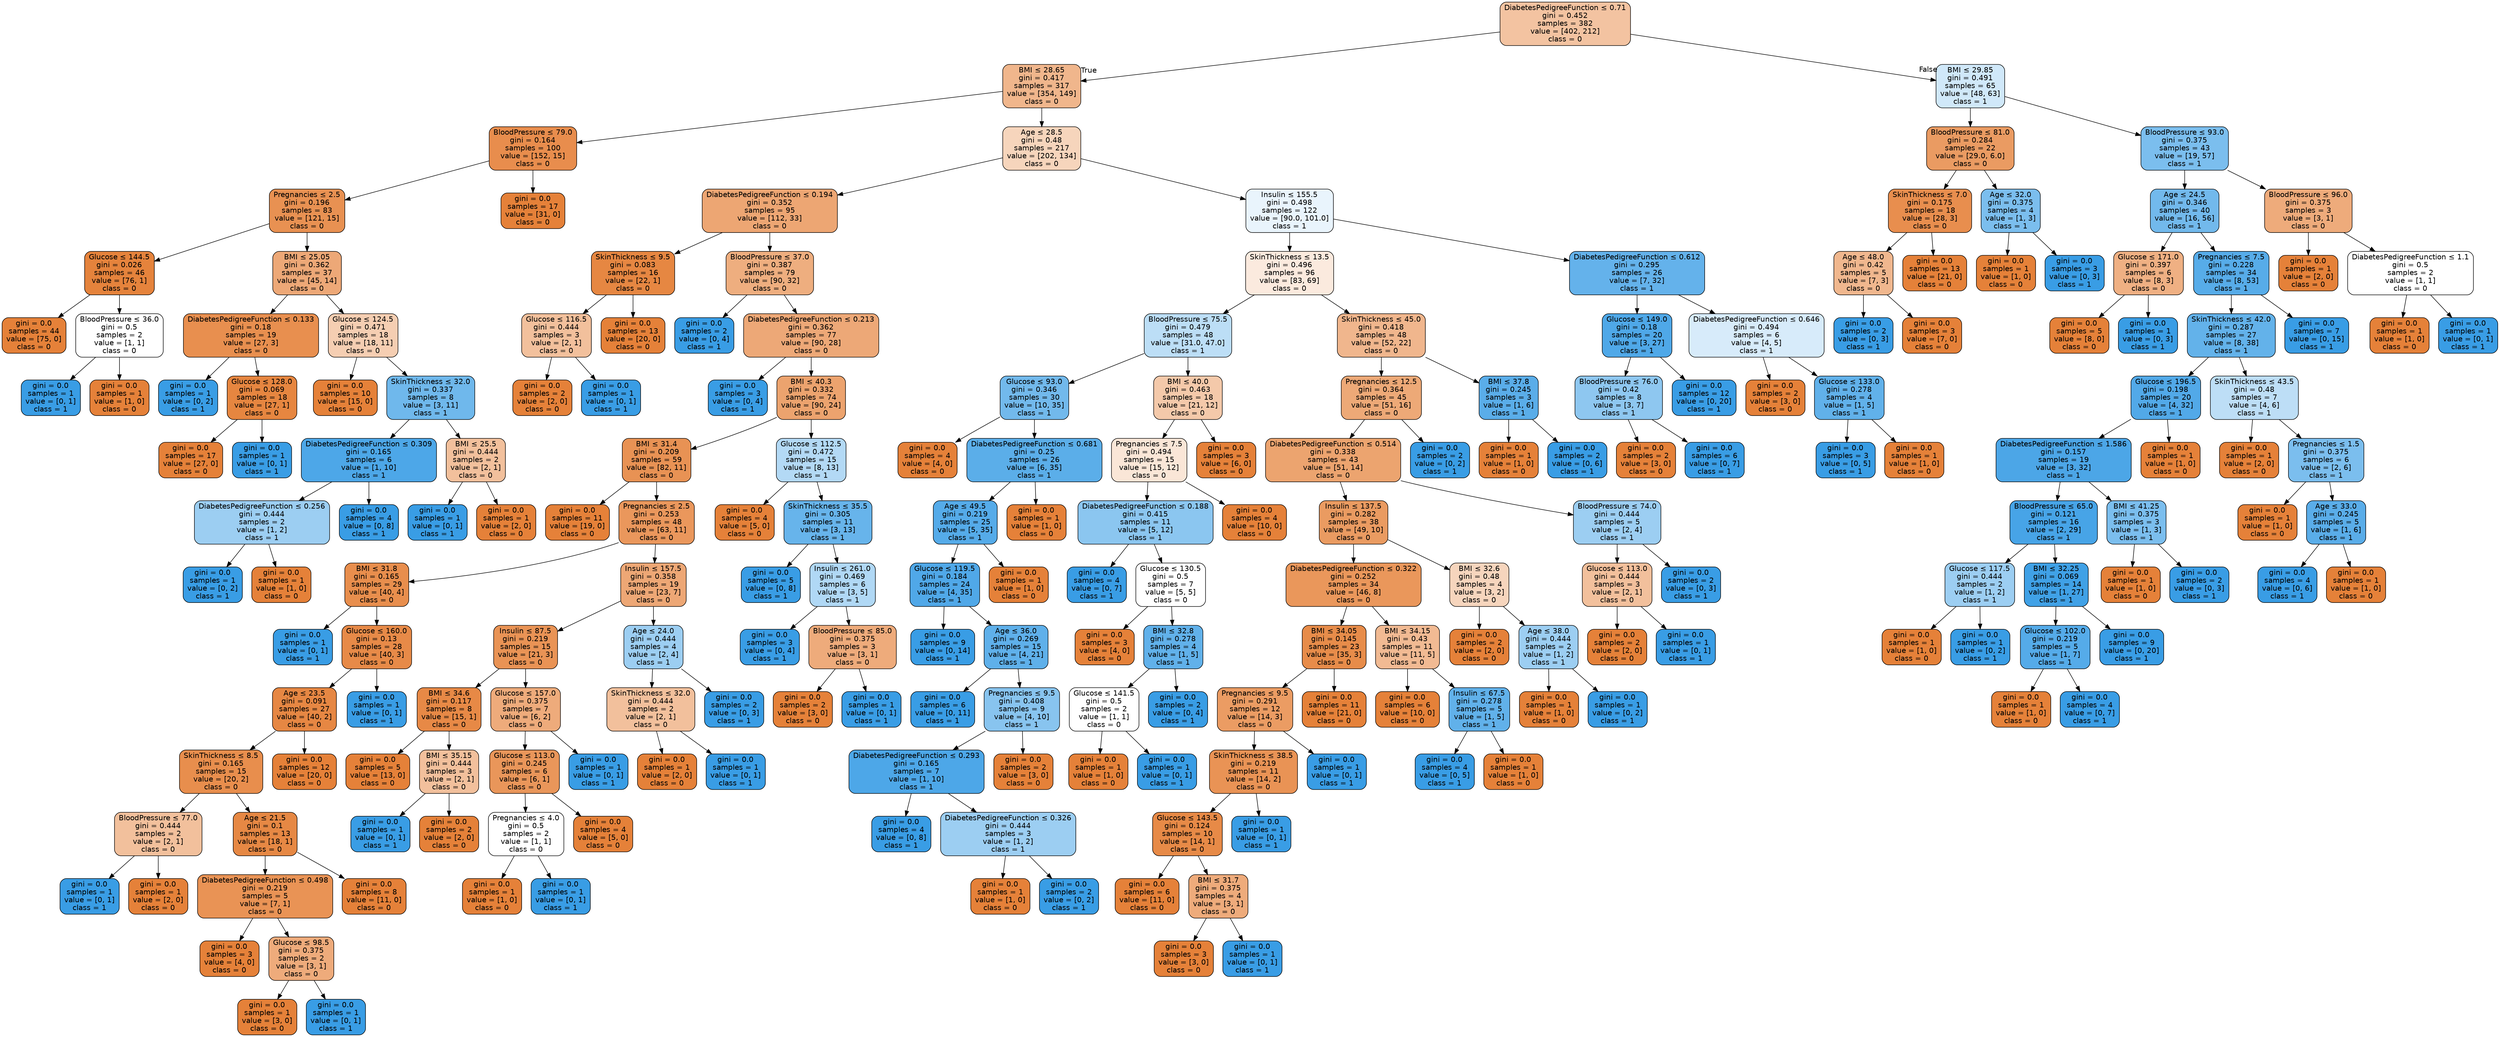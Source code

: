 digraph Tree {
node [shape=box, style="filled, rounded", color="black", fontname="helvetica"] ;
edge [fontname="helvetica"] ;
0 [label=<DiabetesPedigreeFunction &le; 0.71<br/>gini = 0.452<br/>samples = 382<br/>value = [402, 212]<br/>class = 0>, fillcolor="#f3c3a1"] ;
1 [label=<BMI &le; 28.65<br/>gini = 0.417<br/>samples = 317<br/>value = [354, 149]<br/>class = 0>, fillcolor="#f0b68c"] ;
0 -> 1 [labeldistance=2.5, labelangle=45, headlabel="True"] ;
2 [label=<BloodPressure &le; 79.0<br/>gini = 0.164<br/>samples = 100<br/>value = [152, 15]<br/>class = 0>, fillcolor="#e88d4d"] ;
1 -> 2 ;
3 [label=<Pregnancies &le; 2.5<br/>gini = 0.196<br/>samples = 83<br/>value = [121, 15]<br/>class = 0>, fillcolor="#e89152"] ;
2 -> 3 ;
4 [label=<Glucose &le; 144.5<br/>gini = 0.026<br/>samples = 46<br/>value = [76, 1]<br/>class = 0>, fillcolor="#e5833c"] ;
3 -> 4 ;
5 [label=<gini = 0.0<br/>samples = 44<br/>value = [75, 0]<br/>class = 0>, fillcolor="#e58139"] ;
4 -> 5 ;
6 [label=<BloodPressure &le; 36.0<br/>gini = 0.5<br/>samples = 2<br/>value = [1, 1]<br/>class = 0>, fillcolor="#ffffff"] ;
4 -> 6 ;
7 [label=<gini = 0.0<br/>samples = 1<br/>value = [0, 1]<br/>class = 1>, fillcolor="#399de5"] ;
6 -> 7 ;
8 [label=<gini = 0.0<br/>samples = 1<br/>value = [1, 0]<br/>class = 0>, fillcolor="#e58139"] ;
6 -> 8 ;
9 [label=<BMI &le; 25.05<br/>gini = 0.362<br/>samples = 37<br/>value = [45, 14]<br/>class = 0>, fillcolor="#eda877"] ;
3 -> 9 ;
10 [label=<DiabetesPedigreeFunction &le; 0.133<br/>gini = 0.18<br/>samples = 19<br/>value = [27, 3]<br/>class = 0>, fillcolor="#e88f4f"] ;
9 -> 10 ;
11 [label=<gini = 0.0<br/>samples = 1<br/>value = [0, 2]<br/>class = 1>, fillcolor="#399de5"] ;
10 -> 11 ;
12 [label=<Glucose &le; 128.0<br/>gini = 0.069<br/>samples = 18<br/>value = [27, 1]<br/>class = 0>, fillcolor="#e68640"] ;
10 -> 12 ;
13 [label=<gini = 0.0<br/>samples = 17<br/>value = [27, 0]<br/>class = 0>, fillcolor="#e58139"] ;
12 -> 13 ;
14 [label=<gini = 0.0<br/>samples = 1<br/>value = [0, 1]<br/>class = 1>, fillcolor="#399de5"] ;
12 -> 14 ;
15 [label=<Glucose &le; 124.5<br/>gini = 0.471<br/>samples = 18<br/>value = [18, 11]<br/>class = 0>, fillcolor="#f5ceb2"] ;
9 -> 15 ;
16 [label=<gini = 0.0<br/>samples = 10<br/>value = [15, 0]<br/>class = 0>, fillcolor="#e58139"] ;
15 -> 16 ;
17 [label=<SkinThickness &le; 32.0<br/>gini = 0.337<br/>samples = 8<br/>value = [3, 11]<br/>class = 1>, fillcolor="#6fb8ec"] ;
15 -> 17 ;
18 [label=<DiabetesPedigreeFunction &le; 0.309<br/>gini = 0.165<br/>samples = 6<br/>value = [1, 10]<br/>class = 1>, fillcolor="#4da7e8"] ;
17 -> 18 ;
19 [label=<DiabetesPedigreeFunction &le; 0.256<br/>gini = 0.444<br/>samples = 2<br/>value = [1, 2]<br/>class = 1>, fillcolor="#9ccef2"] ;
18 -> 19 ;
20 [label=<gini = 0.0<br/>samples = 1<br/>value = [0, 2]<br/>class = 1>, fillcolor="#399de5"] ;
19 -> 20 ;
21 [label=<gini = 0.0<br/>samples = 1<br/>value = [1, 0]<br/>class = 0>, fillcolor="#e58139"] ;
19 -> 21 ;
22 [label=<gini = 0.0<br/>samples = 4<br/>value = [0, 8]<br/>class = 1>, fillcolor="#399de5"] ;
18 -> 22 ;
23 [label=<BMI &le; 25.5<br/>gini = 0.444<br/>samples = 2<br/>value = [2, 1]<br/>class = 0>, fillcolor="#f2c09c"] ;
17 -> 23 ;
24 [label=<gini = 0.0<br/>samples = 1<br/>value = [0, 1]<br/>class = 1>, fillcolor="#399de5"] ;
23 -> 24 ;
25 [label=<gini = 0.0<br/>samples = 1<br/>value = [2, 0]<br/>class = 0>, fillcolor="#e58139"] ;
23 -> 25 ;
26 [label=<gini = 0.0<br/>samples = 17<br/>value = [31, 0]<br/>class = 0>, fillcolor="#e58139"] ;
2 -> 26 ;
27 [label=<Age &le; 28.5<br/>gini = 0.48<br/>samples = 217<br/>value = [202, 134]<br/>class = 0>, fillcolor="#f6d5bc"] ;
1 -> 27 ;
28 [label=<DiabetesPedigreeFunction &le; 0.194<br/>gini = 0.352<br/>samples = 95<br/>value = [112, 33]<br/>class = 0>, fillcolor="#eda673"] ;
27 -> 28 ;
29 [label=<SkinThickness &le; 9.5<br/>gini = 0.083<br/>samples = 16<br/>value = [22, 1]<br/>class = 0>, fillcolor="#e68742"] ;
28 -> 29 ;
30 [label=<Glucose &le; 116.5<br/>gini = 0.444<br/>samples = 3<br/>value = [2, 1]<br/>class = 0>, fillcolor="#f2c09c"] ;
29 -> 30 ;
31 [label=<gini = 0.0<br/>samples = 2<br/>value = [2, 0]<br/>class = 0>, fillcolor="#e58139"] ;
30 -> 31 ;
32 [label=<gini = 0.0<br/>samples = 1<br/>value = [0, 1]<br/>class = 1>, fillcolor="#399de5"] ;
30 -> 32 ;
33 [label=<gini = 0.0<br/>samples = 13<br/>value = [20, 0]<br/>class = 0>, fillcolor="#e58139"] ;
29 -> 33 ;
34 [label=<BloodPressure &le; 37.0<br/>gini = 0.387<br/>samples = 79<br/>value = [90, 32]<br/>class = 0>, fillcolor="#eeae7f"] ;
28 -> 34 ;
35 [label=<gini = 0.0<br/>samples = 2<br/>value = [0, 4]<br/>class = 1>, fillcolor="#399de5"] ;
34 -> 35 ;
36 [label=<DiabetesPedigreeFunction &le; 0.213<br/>gini = 0.362<br/>samples = 77<br/>value = [90, 28]<br/>class = 0>, fillcolor="#eda877"] ;
34 -> 36 ;
37 [label=<gini = 0.0<br/>samples = 3<br/>value = [0, 4]<br/>class = 1>, fillcolor="#399de5"] ;
36 -> 37 ;
38 [label=<BMI &le; 40.3<br/>gini = 0.332<br/>samples = 74<br/>value = [90, 24]<br/>class = 0>, fillcolor="#eca36e"] ;
36 -> 38 ;
39 [label=<BMI &le; 31.4<br/>gini = 0.209<br/>samples = 59<br/>value = [82, 11]<br/>class = 0>, fillcolor="#e89254"] ;
38 -> 39 ;
40 [label=<gini = 0.0<br/>samples = 11<br/>value = [19, 0]<br/>class = 0>, fillcolor="#e58139"] ;
39 -> 40 ;
41 [label=<Pregnancies &le; 2.5<br/>gini = 0.253<br/>samples = 48<br/>value = [63, 11]<br/>class = 0>, fillcolor="#ea975c"] ;
39 -> 41 ;
42 [label=<BMI &le; 31.8<br/>gini = 0.165<br/>samples = 29<br/>value = [40, 4]<br/>class = 0>, fillcolor="#e88e4d"] ;
41 -> 42 ;
43 [label=<gini = 0.0<br/>samples = 1<br/>value = [0, 1]<br/>class = 1>, fillcolor="#399de5"] ;
42 -> 43 ;
44 [label=<Glucose &le; 160.0<br/>gini = 0.13<br/>samples = 28<br/>value = [40, 3]<br/>class = 0>, fillcolor="#e78a48"] ;
42 -> 44 ;
45 [label=<Age &le; 23.5<br/>gini = 0.091<br/>samples = 27<br/>value = [40, 2]<br/>class = 0>, fillcolor="#e68743"] ;
44 -> 45 ;
46 [label=<SkinThickness &le; 8.5<br/>gini = 0.165<br/>samples = 15<br/>value = [20, 2]<br/>class = 0>, fillcolor="#e88e4d"] ;
45 -> 46 ;
47 [label=<BloodPressure &le; 77.0<br/>gini = 0.444<br/>samples = 2<br/>value = [2, 1]<br/>class = 0>, fillcolor="#f2c09c"] ;
46 -> 47 ;
48 [label=<gini = 0.0<br/>samples = 1<br/>value = [0, 1]<br/>class = 1>, fillcolor="#399de5"] ;
47 -> 48 ;
49 [label=<gini = 0.0<br/>samples = 1<br/>value = [2, 0]<br/>class = 0>, fillcolor="#e58139"] ;
47 -> 49 ;
50 [label=<Age &le; 21.5<br/>gini = 0.1<br/>samples = 13<br/>value = [18, 1]<br/>class = 0>, fillcolor="#e68844"] ;
46 -> 50 ;
51 [label=<DiabetesPedigreeFunction &le; 0.498<br/>gini = 0.219<br/>samples = 5<br/>value = [7, 1]<br/>class = 0>, fillcolor="#e99355"] ;
50 -> 51 ;
52 [label=<gini = 0.0<br/>samples = 3<br/>value = [4, 0]<br/>class = 0>, fillcolor="#e58139"] ;
51 -> 52 ;
53 [label=<Glucose &le; 98.5<br/>gini = 0.375<br/>samples = 2<br/>value = [3, 1]<br/>class = 0>, fillcolor="#eeab7b"] ;
51 -> 53 ;
54 [label=<gini = 0.0<br/>samples = 1<br/>value = [3, 0]<br/>class = 0>, fillcolor="#e58139"] ;
53 -> 54 ;
55 [label=<gini = 0.0<br/>samples = 1<br/>value = [0, 1]<br/>class = 1>, fillcolor="#399de5"] ;
53 -> 55 ;
56 [label=<gini = 0.0<br/>samples = 8<br/>value = [11, 0]<br/>class = 0>, fillcolor="#e58139"] ;
50 -> 56 ;
57 [label=<gini = 0.0<br/>samples = 12<br/>value = [20, 0]<br/>class = 0>, fillcolor="#e58139"] ;
45 -> 57 ;
58 [label=<gini = 0.0<br/>samples = 1<br/>value = [0, 1]<br/>class = 1>, fillcolor="#399de5"] ;
44 -> 58 ;
59 [label=<Insulin &le; 157.5<br/>gini = 0.358<br/>samples = 19<br/>value = [23, 7]<br/>class = 0>, fillcolor="#eda775"] ;
41 -> 59 ;
60 [label=<Insulin &le; 87.5<br/>gini = 0.219<br/>samples = 15<br/>value = [21, 3]<br/>class = 0>, fillcolor="#e99355"] ;
59 -> 60 ;
61 [label=<BMI &le; 34.6<br/>gini = 0.117<br/>samples = 8<br/>value = [15, 1]<br/>class = 0>, fillcolor="#e78946"] ;
60 -> 61 ;
62 [label=<gini = 0.0<br/>samples = 5<br/>value = [13, 0]<br/>class = 0>, fillcolor="#e58139"] ;
61 -> 62 ;
63 [label=<BMI &le; 35.15<br/>gini = 0.444<br/>samples = 3<br/>value = [2, 1]<br/>class = 0>, fillcolor="#f2c09c"] ;
61 -> 63 ;
64 [label=<gini = 0.0<br/>samples = 1<br/>value = [0, 1]<br/>class = 1>, fillcolor="#399de5"] ;
63 -> 64 ;
65 [label=<gini = 0.0<br/>samples = 2<br/>value = [2, 0]<br/>class = 0>, fillcolor="#e58139"] ;
63 -> 65 ;
66 [label=<Glucose &le; 157.0<br/>gini = 0.375<br/>samples = 7<br/>value = [6, 2]<br/>class = 0>, fillcolor="#eeab7b"] ;
60 -> 66 ;
67 [label=<Glucose &le; 113.0<br/>gini = 0.245<br/>samples = 6<br/>value = [6, 1]<br/>class = 0>, fillcolor="#e9965a"] ;
66 -> 67 ;
68 [label=<Pregnancies &le; 4.0<br/>gini = 0.5<br/>samples = 2<br/>value = [1, 1]<br/>class = 0>, fillcolor="#ffffff"] ;
67 -> 68 ;
69 [label=<gini = 0.0<br/>samples = 1<br/>value = [1, 0]<br/>class = 0>, fillcolor="#e58139"] ;
68 -> 69 ;
70 [label=<gini = 0.0<br/>samples = 1<br/>value = [0, 1]<br/>class = 1>, fillcolor="#399de5"] ;
68 -> 70 ;
71 [label=<gini = 0.0<br/>samples = 4<br/>value = [5, 0]<br/>class = 0>, fillcolor="#e58139"] ;
67 -> 71 ;
72 [label=<gini = 0.0<br/>samples = 1<br/>value = [0, 1]<br/>class = 1>, fillcolor="#399de5"] ;
66 -> 72 ;
73 [label=<Age &le; 24.0<br/>gini = 0.444<br/>samples = 4<br/>value = [2, 4]<br/>class = 1>, fillcolor="#9ccef2"] ;
59 -> 73 ;
74 [label=<SkinThickness &le; 32.0<br/>gini = 0.444<br/>samples = 2<br/>value = [2, 1]<br/>class = 0>, fillcolor="#f2c09c"] ;
73 -> 74 ;
75 [label=<gini = 0.0<br/>samples = 1<br/>value = [2, 0]<br/>class = 0>, fillcolor="#e58139"] ;
74 -> 75 ;
76 [label=<gini = 0.0<br/>samples = 1<br/>value = [0, 1]<br/>class = 1>, fillcolor="#399de5"] ;
74 -> 76 ;
77 [label=<gini = 0.0<br/>samples = 2<br/>value = [0, 3]<br/>class = 1>, fillcolor="#399de5"] ;
73 -> 77 ;
78 [label=<Glucose &le; 112.5<br/>gini = 0.472<br/>samples = 15<br/>value = [8, 13]<br/>class = 1>, fillcolor="#b3d9f5"] ;
38 -> 78 ;
79 [label=<gini = 0.0<br/>samples = 4<br/>value = [5, 0]<br/>class = 0>, fillcolor="#e58139"] ;
78 -> 79 ;
80 [label=<SkinThickness &le; 35.5<br/>gini = 0.305<br/>samples = 11<br/>value = [3, 13]<br/>class = 1>, fillcolor="#67b4eb"] ;
78 -> 80 ;
81 [label=<gini = 0.0<br/>samples = 5<br/>value = [0, 8]<br/>class = 1>, fillcolor="#399de5"] ;
80 -> 81 ;
82 [label=<Insulin &le; 261.0<br/>gini = 0.469<br/>samples = 6<br/>value = [3, 5]<br/>class = 1>, fillcolor="#b0d8f5"] ;
80 -> 82 ;
83 [label=<gini = 0.0<br/>samples = 3<br/>value = [0, 4]<br/>class = 1>, fillcolor="#399de5"] ;
82 -> 83 ;
84 [label=<BloodPressure &le; 85.0<br/>gini = 0.375<br/>samples = 3<br/>value = [3, 1]<br/>class = 0>, fillcolor="#eeab7b"] ;
82 -> 84 ;
85 [label=<gini = 0.0<br/>samples = 2<br/>value = [3, 0]<br/>class = 0>, fillcolor="#e58139"] ;
84 -> 85 ;
86 [label=<gini = 0.0<br/>samples = 1<br/>value = [0, 1]<br/>class = 1>, fillcolor="#399de5"] ;
84 -> 86 ;
87 [label=<Insulin &le; 155.5<br/>gini = 0.498<br/>samples = 122<br/>value = [90.0, 101.0]<br/>class = 1>, fillcolor="#e9f4fc"] ;
27 -> 87 ;
88 [label=<SkinThickness &le; 13.5<br/>gini = 0.496<br/>samples = 96<br/>value = [83, 69]<br/>class = 0>, fillcolor="#fbeade"] ;
87 -> 88 ;
89 [label=<BloodPressure &le; 75.5<br/>gini = 0.479<br/>samples = 48<br/>value = [31.0, 47.0]<br/>class = 1>, fillcolor="#bcdef6"] ;
88 -> 89 ;
90 [label=<Glucose &le; 93.0<br/>gini = 0.346<br/>samples = 30<br/>value = [10, 35]<br/>class = 1>, fillcolor="#72b9ec"] ;
89 -> 90 ;
91 [label=<gini = 0.0<br/>samples = 4<br/>value = [4, 0]<br/>class = 0>, fillcolor="#e58139"] ;
90 -> 91 ;
92 [label=<DiabetesPedigreeFunction &le; 0.681<br/>gini = 0.25<br/>samples = 26<br/>value = [6, 35]<br/>class = 1>, fillcolor="#5baee9"] ;
90 -> 92 ;
93 [label=<Age &le; 49.5<br/>gini = 0.219<br/>samples = 25<br/>value = [5, 35]<br/>class = 1>, fillcolor="#55abe9"] ;
92 -> 93 ;
94 [label=<Glucose &le; 119.5<br/>gini = 0.184<br/>samples = 24<br/>value = [4, 35]<br/>class = 1>, fillcolor="#50a8e8"] ;
93 -> 94 ;
95 [label=<gini = 0.0<br/>samples = 9<br/>value = [0, 14]<br/>class = 1>, fillcolor="#399de5"] ;
94 -> 95 ;
96 [label=<Age &le; 36.0<br/>gini = 0.269<br/>samples = 15<br/>value = [4, 21]<br/>class = 1>, fillcolor="#5fb0ea"] ;
94 -> 96 ;
97 [label=<gini = 0.0<br/>samples = 6<br/>value = [0, 11]<br/>class = 1>, fillcolor="#399de5"] ;
96 -> 97 ;
98 [label=<Pregnancies &le; 9.5<br/>gini = 0.408<br/>samples = 9<br/>value = [4, 10]<br/>class = 1>, fillcolor="#88c4ef"] ;
96 -> 98 ;
99 [label=<DiabetesPedigreeFunction &le; 0.293<br/>gini = 0.165<br/>samples = 7<br/>value = [1, 10]<br/>class = 1>, fillcolor="#4da7e8"] ;
98 -> 99 ;
100 [label=<gini = 0.0<br/>samples = 4<br/>value = [0, 8]<br/>class = 1>, fillcolor="#399de5"] ;
99 -> 100 ;
101 [label=<DiabetesPedigreeFunction &le; 0.326<br/>gini = 0.444<br/>samples = 3<br/>value = [1, 2]<br/>class = 1>, fillcolor="#9ccef2"] ;
99 -> 101 ;
102 [label=<gini = 0.0<br/>samples = 1<br/>value = [1, 0]<br/>class = 0>, fillcolor="#e58139"] ;
101 -> 102 ;
103 [label=<gini = 0.0<br/>samples = 2<br/>value = [0, 2]<br/>class = 1>, fillcolor="#399de5"] ;
101 -> 103 ;
104 [label=<gini = 0.0<br/>samples = 2<br/>value = [3, 0]<br/>class = 0>, fillcolor="#e58139"] ;
98 -> 104 ;
105 [label=<gini = 0.0<br/>samples = 1<br/>value = [1, 0]<br/>class = 0>, fillcolor="#e58139"] ;
93 -> 105 ;
106 [label=<gini = 0.0<br/>samples = 1<br/>value = [1, 0]<br/>class = 0>, fillcolor="#e58139"] ;
92 -> 106 ;
107 [label=<BMI &le; 40.0<br/>gini = 0.463<br/>samples = 18<br/>value = [21, 12]<br/>class = 0>, fillcolor="#f4c9aa"] ;
89 -> 107 ;
108 [label=<Pregnancies &le; 7.5<br/>gini = 0.494<br/>samples = 15<br/>value = [15, 12]<br/>class = 0>, fillcolor="#fae6d7"] ;
107 -> 108 ;
109 [label=<DiabetesPedigreeFunction &le; 0.188<br/>gini = 0.415<br/>samples = 11<br/>value = [5, 12]<br/>class = 1>, fillcolor="#8bc6f0"] ;
108 -> 109 ;
110 [label=<gini = 0.0<br/>samples = 4<br/>value = [0, 7]<br/>class = 1>, fillcolor="#399de5"] ;
109 -> 110 ;
111 [label=<Glucose &le; 130.5<br/>gini = 0.5<br/>samples = 7<br/>value = [5, 5]<br/>class = 0>, fillcolor="#ffffff"] ;
109 -> 111 ;
112 [label=<gini = 0.0<br/>samples = 3<br/>value = [4, 0]<br/>class = 0>, fillcolor="#e58139"] ;
111 -> 112 ;
113 [label=<BMI &le; 32.8<br/>gini = 0.278<br/>samples = 4<br/>value = [1, 5]<br/>class = 1>, fillcolor="#61b1ea"] ;
111 -> 113 ;
114 [label=<Glucose &le; 141.5<br/>gini = 0.5<br/>samples = 2<br/>value = [1, 1]<br/>class = 0>, fillcolor="#ffffff"] ;
113 -> 114 ;
115 [label=<gini = 0.0<br/>samples = 1<br/>value = [1, 0]<br/>class = 0>, fillcolor="#e58139"] ;
114 -> 115 ;
116 [label=<gini = 0.0<br/>samples = 1<br/>value = [0, 1]<br/>class = 1>, fillcolor="#399de5"] ;
114 -> 116 ;
117 [label=<gini = 0.0<br/>samples = 2<br/>value = [0, 4]<br/>class = 1>, fillcolor="#399de5"] ;
113 -> 117 ;
118 [label=<gini = 0.0<br/>samples = 4<br/>value = [10, 0]<br/>class = 0>, fillcolor="#e58139"] ;
108 -> 118 ;
119 [label=<gini = 0.0<br/>samples = 3<br/>value = [6, 0]<br/>class = 0>, fillcolor="#e58139"] ;
107 -> 119 ;
120 [label=<SkinThickness &le; 45.0<br/>gini = 0.418<br/>samples = 48<br/>value = [52, 22]<br/>class = 0>, fillcolor="#f0b68d"] ;
88 -> 120 ;
121 [label=<Pregnancies &le; 12.5<br/>gini = 0.364<br/>samples = 45<br/>value = [51, 16]<br/>class = 0>, fillcolor="#eda977"] ;
120 -> 121 ;
122 [label=<DiabetesPedigreeFunction &le; 0.514<br/>gini = 0.338<br/>samples = 43<br/>value = [51, 14]<br/>class = 0>, fillcolor="#eca46f"] ;
121 -> 122 ;
123 [label=<Insulin &le; 137.5<br/>gini = 0.282<br/>samples = 38<br/>value = [49, 10]<br/>class = 0>, fillcolor="#ea9b61"] ;
122 -> 123 ;
124 [label=<DiabetesPedigreeFunction &le; 0.322<br/>gini = 0.252<br/>samples = 34<br/>value = [46, 8]<br/>class = 0>, fillcolor="#ea975b"] ;
123 -> 124 ;
125 [label=<BMI &le; 34.05<br/>gini = 0.145<br/>samples = 23<br/>value = [35, 3]<br/>class = 0>, fillcolor="#e78c4a"] ;
124 -> 125 ;
126 [label=<Pregnancies &le; 9.5<br/>gini = 0.291<br/>samples = 12<br/>value = [14, 3]<br/>class = 0>, fillcolor="#eb9c63"] ;
125 -> 126 ;
127 [label=<SkinThickness &le; 38.5<br/>gini = 0.219<br/>samples = 11<br/>value = [14, 2]<br/>class = 0>, fillcolor="#e99355"] ;
126 -> 127 ;
128 [label=<Glucose &le; 143.5<br/>gini = 0.124<br/>samples = 10<br/>value = [14, 1]<br/>class = 0>, fillcolor="#e78a47"] ;
127 -> 128 ;
129 [label=<gini = 0.0<br/>samples = 6<br/>value = [11, 0]<br/>class = 0>, fillcolor="#e58139"] ;
128 -> 129 ;
130 [label=<BMI &le; 31.7<br/>gini = 0.375<br/>samples = 4<br/>value = [3, 1]<br/>class = 0>, fillcolor="#eeab7b"] ;
128 -> 130 ;
131 [label=<gini = 0.0<br/>samples = 3<br/>value = [3, 0]<br/>class = 0>, fillcolor="#e58139"] ;
130 -> 131 ;
132 [label=<gini = 0.0<br/>samples = 1<br/>value = [0, 1]<br/>class = 1>, fillcolor="#399de5"] ;
130 -> 132 ;
133 [label=<gini = 0.0<br/>samples = 1<br/>value = [0, 1]<br/>class = 1>, fillcolor="#399de5"] ;
127 -> 133 ;
134 [label=<gini = 0.0<br/>samples = 1<br/>value = [0, 1]<br/>class = 1>, fillcolor="#399de5"] ;
126 -> 134 ;
135 [label=<gini = 0.0<br/>samples = 11<br/>value = [21, 0]<br/>class = 0>, fillcolor="#e58139"] ;
125 -> 135 ;
136 [label=<BMI &le; 34.15<br/>gini = 0.43<br/>samples = 11<br/>value = [11, 5]<br/>class = 0>, fillcolor="#f1ba93"] ;
124 -> 136 ;
137 [label=<gini = 0.0<br/>samples = 6<br/>value = [10, 0]<br/>class = 0>, fillcolor="#e58139"] ;
136 -> 137 ;
138 [label=<Insulin &le; 67.5<br/>gini = 0.278<br/>samples = 5<br/>value = [1, 5]<br/>class = 1>, fillcolor="#61b1ea"] ;
136 -> 138 ;
139 [label=<gini = 0.0<br/>samples = 4<br/>value = [0, 5]<br/>class = 1>, fillcolor="#399de5"] ;
138 -> 139 ;
140 [label=<gini = 0.0<br/>samples = 1<br/>value = [1, 0]<br/>class = 0>, fillcolor="#e58139"] ;
138 -> 140 ;
141 [label=<BMI &le; 32.6<br/>gini = 0.48<br/>samples = 4<br/>value = [3, 2]<br/>class = 0>, fillcolor="#f6d5bd"] ;
123 -> 141 ;
142 [label=<gini = 0.0<br/>samples = 2<br/>value = [2, 0]<br/>class = 0>, fillcolor="#e58139"] ;
141 -> 142 ;
143 [label=<Age &le; 38.0<br/>gini = 0.444<br/>samples = 2<br/>value = [1, 2]<br/>class = 1>, fillcolor="#9ccef2"] ;
141 -> 143 ;
144 [label=<gini = 0.0<br/>samples = 1<br/>value = [1, 0]<br/>class = 0>, fillcolor="#e58139"] ;
143 -> 144 ;
145 [label=<gini = 0.0<br/>samples = 1<br/>value = [0, 2]<br/>class = 1>, fillcolor="#399de5"] ;
143 -> 145 ;
146 [label=<BloodPressure &le; 74.0<br/>gini = 0.444<br/>samples = 5<br/>value = [2, 4]<br/>class = 1>, fillcolor="#9ccef2"] ;
122 -> 146 ;
147 [label=<Glucose &le; 113.0<br/>gini = 0.444<br/>samples = 3<br/>value = [2, 1]<br/>class = 0>, fillcolor="#f2c09c"] ;
146 -> 147 ;
148 [label=<gini = 0.0<br/>samples = 2<br/>value = [2, 0]<br/>class = 0>, fillcolor="#e58139"] ;
147 -> 148 ;
149 [label=<gini = 0.0<br/>samples = 1<br/>value = [0, 1]<br/>class = 1>, fillcolor="#399de5"] ;
147 -> 149 ;
150 [label=<gini = 0.0<br/>samples = 2<br/>value = [0, 3]<br/>class = 1>, fillcolor="#399de5"] ;
146 -> 150 ;
151 [label=<gini = 0.0<br/>samples = 2<br/>value = [0, 2]<br/>class = 1>, fillcolor="#399de5"] ;
121 -> 151 ;
152 [label=<BMI &le; 37.8<br/>gini = 0.245<br/>samples = 3<br/>value = [1, 6]<br/>class = 1>, fillcolor="#5aade9"] ;
120 -> 152 ;
153 [label=<gini = 0.0<br/>samples = 1<br/>value = [1, 0]<br/>class = 0>, fillcolor="#e58139"] ;
152 -> 153 ;
154 [label=<gini = 0.0<br/>samples = 2<br/>value = [0, 6]<br/>class = 1>, fillcolor="#399de5"] ;
152 -> 154 ;
155 [label=<DiabetesPedigreeFunction &le; 0.612<br/>gini = 0.295<br/>samples = 26<br/>value = [7, 32]<br/>class = 1>, fillcolor="#64b2eb"] ;
87 -> 155 ;
156 [label=<Glucose &le; 149.0<br/>gini = 0.18<br/>samples = 20<br/>value = [3, 27]<br/>class = 1>, fillcolor="#4fa8e8"] ;
155 -> 156 ;
157 [label=<BloodPressure &le; 76.0<br/>gini = 0.42<br/>samples = 8<br/>value = [3, 7]<br/>class = 1>, fillcolor="#8ec7f0"] ;
156 -> 157 ;
158 [label=<gini = 0.0<br/>samples = 2<br/>value = [3, 0]<br/>class = 0>, fillcolor="#e58139"] ;
157 -> 158 ;
159 [label=<gini = 0.0<br/>samples = 6<br/>value = [0, 7]<br/>class = 1>, fillcolor="#399de5"] ;
157 -> 159 ;
160 [label=<gini = 0.0<br/>samples = 12<br/>value = [0, 20]<br/>class = 1>, fillcolor="#399de5"] ;
156 -> 160 ;
161 [label=<DiabetesPedigreeFunction &le; 0.646<br/>gini = 0.494<br/>samples = 6<br/>value = [4, 5]<br/>class = 1>, fillcolor="#d7ebfa"] ;
155 -> 161 ;
162 [label=<gini = 0.0<br/>samples = 2<br/>value = [3, 0]<br/>class = 0>, fillcolor="#e58139"] ;
161 -> 162 ;
163 [label=<Glucose &le; 133.0<br/>gini = 0.278<br/>samples = 4<br/>value = [1, 5]<br/>class = 1>, fillcolor="#61b1ea"] ;
161 -> 163 ;
164 [label=<gini = 0.0<br/>samples = 3<br/>value = [0, 5]<br/>class = 1>, fillcolor="#399de5"] ;
163 -> 164 ;
165 [label=<gini = 0.0<br/>samples = 1<br/>value = [1, 0]<br/>class = 0>, fillcolor="#e58139"] ;
163 -> 165 ;
166 [label=<BMI &le; 29.85<br/>gini = 0.491<br/>samples = 65<br/>value = [48, 63]<br/>class = 1>, fillcolor="#d0e8f9"] ;
0 -> 166 [labeldistance=2.5, labelangle=-45, headlabel="False"] ;
167 [label=<BloodPressure &le; 81.0<br/>gini = 0.284<br/>samples = 22<br/>value = [29.0, 6.0]<br/>class = 0>, fillcolor="#ea9b62"] ;
166 -> 167 ;
168 [label=<SkinThickness &le; 7.0<br/>gini = 0.175<br/>samples = 18<br/>value = [28, 3]<br/>class = 0>, fillcolor="#e88e4e"] ;
167 -> 168 ;
169 [label=<Age &le; 48.0<br/>gini = 0.42<br/>samples = 5<br/>value = [7, 3]<br/>class = 0>, fillcolor="#f0b78e"] ;
168 -> 169 ;
170 [label=<gini = 0.0<br/>samples = 2<br/>value = [0, 3]<br/>class = 1>, fillcolor="#399de5"] ;
169 -> 170 ;
171 [label=<gini = 0.0<br/>samples = 3<br/>value = [7, 0]<br/>class = 0>, fillcolor="#e58139"] ;
169 -> 171 ;
172 [label=<gini = 0.0<br/>samples = 13<br/>value = [21, 0]<br/>class = 0>, fillcolor="#e58139"] ;
168 -> 172 ;
173 [label=<Age &le; 32.0<br/>gini = 0.375<br/>samples = 4<br/>value = [1, 3]<br/>class = 1>, fillcolor="#7bbeee"] ;
167 -> 173 ;
174 [label=<gini = 0.0<br/>samples = 1<br/>value = [1, 0]<br/>class = 0>, fillcolor="#e58139"] ;
173 -> 174 ;
175 [label=<gini = 0.0<br/>samples = 3<br/>value = [0, 3]<br/>class = 1>, fillcolor="#399de5"] ;
173 -> 175 ;
176 [label=<BloodPressure &le; 93.0<br/>gini = 0.375<br/>samples = 43<br/>value = [19, 57]<br/>class = 1>, fillcolor="#7bbeee"] ;
166 -> 176 ;
177 [label=<Age &le; 24.5<br/>gini = 0.346<br/>samples = 40<br/>value = [16, 56]<br/>class = 1>, fillcolor="#72b9ec"] ;
176 -> 177 ;
178 [label=<Glucose &le; 171.0<br/>gini = 0.397<br/>samples = 6<br/>value = [8, 3]<br/>class = 0>, fillcolor="#efb083"] ;
177 -> 178 ;
179 [label=<gini = 0.0<br/>samples = 5<br/>value = [8, 0]<br/>class = 0>, fillcolor="#e58139"] ;
178 -> 179 ;
180 [label=<gini = 0.0<br/>samples = 1<br/>value = [0, 3]<br/>class = 1>, fillcolor="#399de5"] ;
178 -> 180 ;
181 [label=<Pregnancies &le; 7.5<br/>gini = 0.228<br/>samples = 34<br/>value = [8, 53]<br/>class = 1>, fillcolor="#57ace9"] ;
177 -> 181 ;
182 [label=<SkinThickness &le; 42.0<br/>gini = 0.287<br/>samples = 27<br/>value = [8, 38]<br/>class = 1>, fillcolor="#63b2ea"] ;
181 -> 182 ;
183 [label=<Glucose &le; 196.5<br/>gini = 0.198<br/>samples = 20<br/>value = [4, 32]<br/>class = 1>, fillcolor="#52a9e8"] ;
182 -> 183 ;
184 [label=<DiabetesPedigreeFunction &le; 1.586<br/>gini = 0.157<br/>samples = 19<br/>value = [3, 32]<br/>class = 1>, fillcolor="#4ca6e7"] ;
183 -> 184 ;
185 [label=<BloodPressure &le; 65.0<br/>gini = 0.121<br/>samples = 16<br/>value = [2, 29]<br/>class = 1>, fillcolor="#47a4e7"] ;
184 -> 185 ;
186 [label=<Glucose &le; 117.5<br/>gini = 0.444<br/>samples = 2<br/>value = [1, 2]<br/>class = 1>, fillcolor="#9ccef2"] ;
185 -> 186 ;
187 [label=<gini = 0.0<br/>samples = 1<br/>value = [1, 0]<br/>class = 0>, fillcolor="#e58139"] ;
186 -> 187 ;
188 [label=<gini = 0.0<br/>samples = 1<br/>value = [0, 2]<br/>class = 1>, fillcolor="#399de5"] ;
186 -> 188 ;
189 [label=<BMI &le; 32.25<br/>gini = 0.069<br/>samples = 14<br/>value = [1, 27]<br/>class = 1>, fillcolor="#40a1e6"] ;
185 -> 189 ;
190 [label=<Glucose &le; 102.0<br/>gini = 0.219<br/>samples = 5<br/>value = [1, 7]<br/>class = 1>, fillcolor="#55abe9"] ;
189 -> 190 ;
191 [label=<gini = 0.0<br/>samples = 1<br/>value = [1, 0]<br/>class = 0>, fillcolor="#e58139"] ;
190 -> 191 ;
192 [label=<gini = 0.0<br/>samples = 4<br/>value = [0, 7]<br/>class = 1>, fillcolor="#399de5"] ;
190 -> 192 ;
193 [label=<gini = 0.0<br/>samples = 9<br/>value = [0, 20]<br/>class = 1>, fillcolor="#399de5"] ;
189 -> 193 ;
194 [label=<BMI &le; 41.25<br/>gini = 0.375<br/>samples = 3<br/>value = [1, 3]<br/>class = 1>, fillcolor="#7bbeee"] ;
184 -> 194 ;
195 [label=<gini = 0.0<br/>samples = 1<br/>value = [1, 0]<br/>class = 0>, fillcolor="#e58139"] ;
194 -> 195 ;
196 [label=<gini = 0.0<br/>samples = 2<br/>value = [0, 3]<br/>class = 1>, fillcolor="#399de5"] ;
194 -> 196 ;
197 [label=<gini = 0.0<br/>samples = 1<br/>value = [1, 0]<br/>class = 0>, fillcolor="#e58139"] ;
183 -> 197 ;
198 [label=<SkinThickness &le; 43.5<br/>gini = 0.48<br/>samples = 7<br/>value = [4, 6]<br/>class = 1>, fillcolor="#bddef6"] ;
182 -> 198 ;
199 [label=<gini = 0.0<br/>samples = 1<br/>value = [2, 0]<br/>class = 0>, fillcolor="#e58139"] ;
198 -> 199 ;
200 [label=<Pregnancies &le; 1.5<br/>gini = 0.375<br/>samples = 6<br/>value = [2, 6]<br/>class = 1>, fillcolor="#7bbeee"] ;
198 -> 200 ;
201 [label=<gini = 0.0<br/>samples = 1<br/>value = [1, 0]<br/>class = 0>, fillcolor="#e58139"] ;
200 -> 201 ;
202 [label=<Age &le; 33.0<br/>gini = 0.245<br/>samples = 5<br/>value = [1, 6]<br/>class = 1>, fillcolor="#5aade9"] ;
200 -> 202 ;
203 [label=<gini = 0.0<br/>samples = 4<br/>value = [0, 6]<br/>class = 1>, fillcolor="#399de5"] ;
202 -> 203 ;
204 [label=<gini = 0.0<br/>samples = 1<br/>value = [1, 0]<br/>class = 0>, fillcolor="#e58139"] ;
202 -> 204 ;
205 [label=<gini = 0.0<br/>samples = 7<br/>value = [0, 15]<br/>class = 1>, fillcolor="#399de5"] ;
181 -> 205 ;
206 [label=<BloodPressure &le; 96.0<br/>gini = 0.375<br/>samples = 3<br/>value = [3, 1]<br/>class = 0>, fillcolor="#eeab7b"] ;
176 -> 206 ;
207 [label=<gini = 0.0<br/>samples = 1<br/>value = [2, 0]<br/>class = 0>, fillcolor="#e58139"] ;
206 -> 207 ;
208 [label=<DiabetesPedigreeFunction &le; 1.1<br/>gini = 0.5<br/>samples = 2<br/>value = [1, 1]<br/>class = 0>, fillcolor="#ffffff"] ;
206 -> 208 ;
209 [label=<gini = 0.0<br/>samples = 1<br/>value = [1, 0]<br/>class = 0>, fillcolor="#e58139"] ;
208 -> 209 ;
210 [label=<gini = 0.0<br/>samples = 1<br/>value = [0, 1]<br/>class = 1>, fillcolor="#399de5"] ;
208 -> 210 ;
}